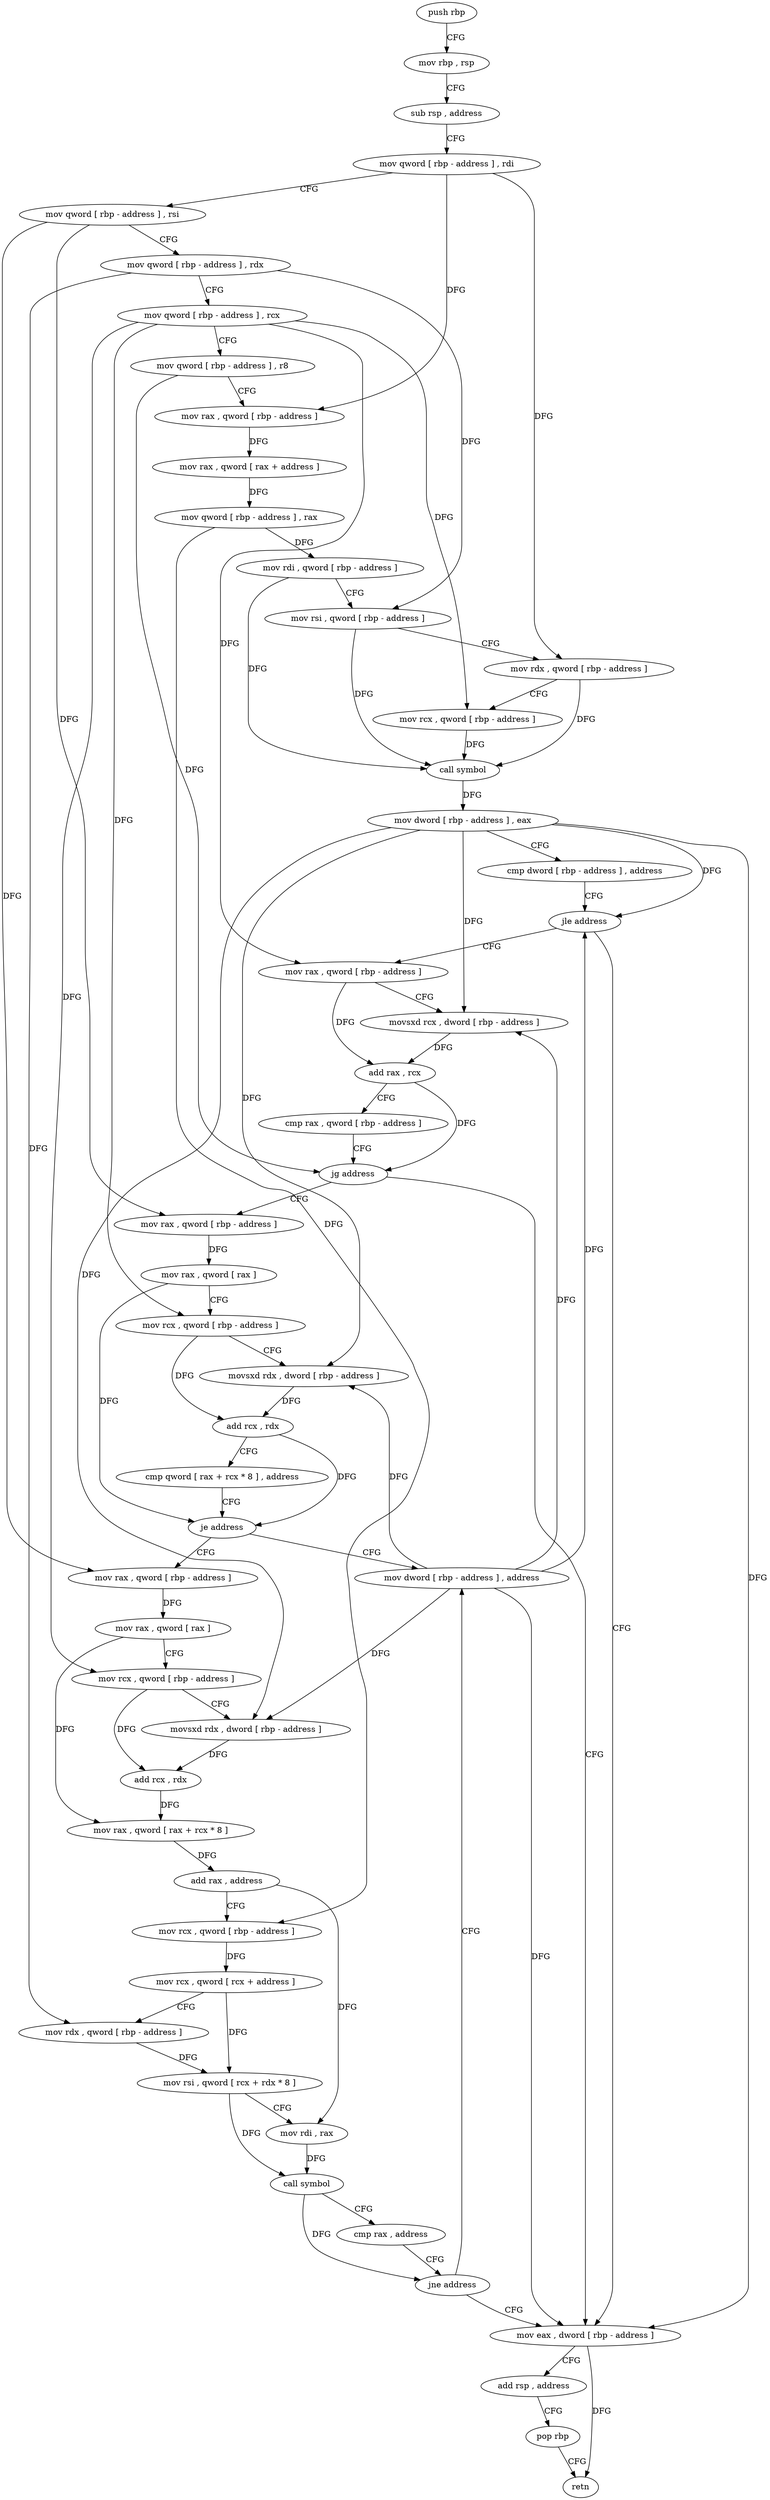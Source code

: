 digraph "func" {
"4320896" [label = "push rbp" ]
"4320897" [label = "mov rbp , rsp" ]
"4320900" [label = "sub rsp , address" ]
"4320904" [label = "mov qword [ rbp - address ] , rdi" ]
"4320908" [label = "mov qword [ rbp - address ] , rsi" ]
"4320912" [label = "mov qword [ rbp - address ] , rdx" ]
"4320916" [label = "mov qword [ rbp - address ] , rcx" ]
"4320920" [label = "mov qword [ rbp - address ] , r8" ]
"4320924" [label = "mov rax , qword [ rbp - address ]" ]
"4320928" [label = "mov rax , qword [ rax + address ]" ]
"4320935" [label = "mov qword [ rbp - address ] , rax" ]
"4320939" [label = "mov rdi , qword [ rbp - address ]" ]
"4320943" [label = "mov rsi , qword [ rbp - address ]" ]
"4320947" [label = "mov rdx , qword [ rbp - address ]" ]
"4320951" [label = "mov rcx , qword [ rbp - address ]" ]
"4320955" [label = "call symbol" ]
"4320960" [label = "mov dword [ rbp - address ] , eax" ]
"4320963" [label = "cmp dword [ rbp - address ] , address" ]
"4320967" [label = "jle address" ]
"4321092" [label = "mov eax , dword [ rbp - address ]" ]
"4320973" [label = "mov rax , qword [ rbp - address ]" ]
"4321095" [label = "add rsp , address" ]
"4321099" [label = "pop rbp" ]
"4321100" [label = "retn" ]
"4320977" [label = "movsxd rcx , dword [ rbp - address ]" ]
"4320981" [label = "add rax , rcx" ]
"4320984" [label = "cmp rax , qword [ rbp - address ]" ]
"4320988" [label = "jg address" ]
"4320994" [label = "mov rax , qword [ rbp - address ]" ]
"4320998" [label = "mov rax , qword [ rax ]" ]
"4321001" [label = "mov rcx , qword [ rbp - address ]" ]
"4321005" [label = "movsxd rdx , dword [ rbp - address ]" ]
"4321009" [label = "add rcx , rdx" ]
"4321012" [label = "cmp qword [ rax + rcx * 8 ] , address" ]
"4321017" [label = "je address" ]
"4321085" [label = "mov dword [ rbp - address ] , address" ]
"4321023" [label = "mov rax , qword [ rbp - address ]" ]
"4321027" [label = "mov rax , qword [ rax ]" ]
"4321030" [label = "mov rcx , qword [ rbp - address ]" ]
"4321034" [label = "movsxd rdx , dword [ rbp - address ]" ]
"4321038" [label = "add rcx , rdx" ]
"4321041" [label = "mov rax , qword [ rax + rcx * 8 ]" ]
"4321045" [label = "add rax , address" ]
"4321051" [label = "mov rcx , qword [ rbp - address ]" ]
"4321055" [label = "mov rcx , qword [ rcx + address ]" ]
"4321059" [label = "mov rdx , qword [ rbp - address ]" ]
"4321063" [label = "mov rsi , qword [ rcx + rdx * 8 ]" ]
"4321067" [label = "mov rdi , rax" ]
"4321070" [label = "call symbol" ]
"4321075" [label = "cmp rax , address" ]
"4321079" [label = "jne address" ]
"4320896" -> "4320897" [ label = "CFG" ]
"4320897" -> "4320900" [ label = "CFG" ]
"4320900" -> "4320904" [ label = "CFG" ]
"4320904" -> "4320908" [ label = "CFG" ]
"4320904" -> "4320924" [ label = "DFG" ]
"4320904" -> "4320947" [ label = "DFG" ]
"4320908" -> "4320912" [ label = "CFG" ]
"4320908" -> "4320994" [ label = "DFG" ]
"4320908" -> "4321023" [ label = "DFG" ]
"4320912" -> "4320916" [ label = "CFG" ]
"4320912" -> "4320943" [ label = "DFG" ]
"4320912" -> "4321059" [ label = "DFG" ]
"4320916" -> "4320920" [ label = "CFG" ]
"4320916" -> "4320951" [ label = "DFG" ]
"4320916" -> "4320973" [ label = "DFG" ]
"4320916" -> "4321001" [ label = "DFG" ]
"4320916" -> "4321030" [ label = "DFG" ]
"4320920" -> "4320924" [ label = "CFG" ]
"4320920" -> "4320988" [ label = "DFG" ]
"4320924" -> "4320928" [ label = "DFG" ]
"4320928" -> "4320935" [ label = "DFG" ]
"4320935" -> "4320939" [ label = "DFG" ]
"4320935" -> "4321051" [ label = "DFG" ]
"4320939" -> "4320943" [ label = "CFG" ]
"4320939" -> "4320955" [ label = "DFG" ]
"4320943" -> "4320947" [ label = "CFG" ]
"4320943" -> "4320955" [ label = "DFG" ]
"4320947" -> "4320951" [ label = "CFG" ]
"4320947" -> "4320955" [ label = "DFG" ]
"4320951" -> "4320955" [ label = "DFG" ]
"4320955" -> "4320960" [ label = "DFG" ]
"4320960" -> "4320963" [ label = "CFG" ]
"4320960" -> "4320967" [ label = "DFG" ]
"4320960" -> "4321092" [ label = "DFG" ]
"4320960" -> "4320977" [ label = "DFG" ]
"4320960" -> "4321005" [ label = "DFG" ]
"4320960" -> "4321034" [ label = "DFG" ]
"4320963" -> "4320967" [ label = "CFG" ]
"4320967" -> "4321092" [ label = "CFG" ]
"4320967" -> "4320973" [ label = "CFG" ]
"4321092" -> "4321095" [ label = "CFG" ]
"4321092" -> "4321100" [ label = "DFG" ]
"4320973" -> "4320977" [ label = "CFG" ]
"4320973" -> "4320981" [ label = "DFG" ]
"4321095" -> "4321099" [ label = "CFG" ]
"4321099" -> "4321100" [ label = "CFG" ]
"4320977" -> "4320981" [ label = "DFG" ]
"4320981" -> "4320984" [ label = "CFG" ]
"4320981" -> "4320988" [ label = "DFG" ]
"4320984" -> "4320988" [ label = "CFG" ]
"4320988" -> "4321092" [ label = "CFG" ]
"4320988" -> "4320994" [ label = "CFG" ]
"4320994" -> "4320998" [ label = "DFG" ]
"4320998" -> "4321001" [ label = "CFG" ]
"4320998" -> "4321017" [ label = "DFG" ]
"4321001" -> "4321005" [ label = "CFG" ]
"4321001" -> "4321009" [ label = "DFG" ]
"4321005" -> "4321009" [ label = "DFG" ]
"4321009" -> "4321012" [ label = "CFG" ]
"4321009" -> "4321017" [ label = "DFG" ]
"4321012" -> "4321017" [ label = "CFG" ]
"4321017" -> "4321085" [ label = "CFG" ]
"4321017" -> "4321023" [ label = "CFG" ]
"4321085" -> "4321092" [ label = "DFG" ]
"4321085" -> "4320967" [ label = "DFG" ]
"4321085" -> "4320977" [ label = "DFG" ]
"4321085" -> "4321005" [ label = "DFG" ]
"4321085" -> "4321034" [ label = "DFG" ]
"4321023" -> "4321027" [ label = "DFG" ]
"4321027" -> "4321030" [ label = "CFG" ]
"4321027" -> "4321041" [ label = "DFG" ]
"4321030" -> "4321034" [ label = "CFG" ]
"4321030" -> "4321038" [ label = "DFG" ]
"4321034" -> "4321038" [ label = "DFG" ]
"4321038" -> "4321041" [ label = "DFG" ]
"4321041" -> "4321045" [ label = "DFG" ]
"4321045" -> "4321051" [ label = "CFG" ]
"4321045" -> "4321067" [ label = "DFG" ]
"4321051" -> "4321055" [ label = "DFG" ]
"4321055" -> "4321059" [ label = "CFG" ]
"4321055" -> "4321063" [ label = "DFG" ]
"4321059" -> "4321063" [ label = "DFG" ]
"4321063" -> "4321067" [ label = "CFG" ]
"4321063" -> "4321070" [ label = "DFG" ]
"4321067" -> "4321070" [ label = "DFG" ]
"4321070" -> "4321075" [ label = "CFG" ]
"4321070" -> "4321079" [ label = "DFG" ]
"4321075" -> "4321079" [ label = "CFG" ]
"4321079" -> "4321092" [ label = "CFG" ]
"4321079" -> "4321085" [ label = "CFG" ]
}
